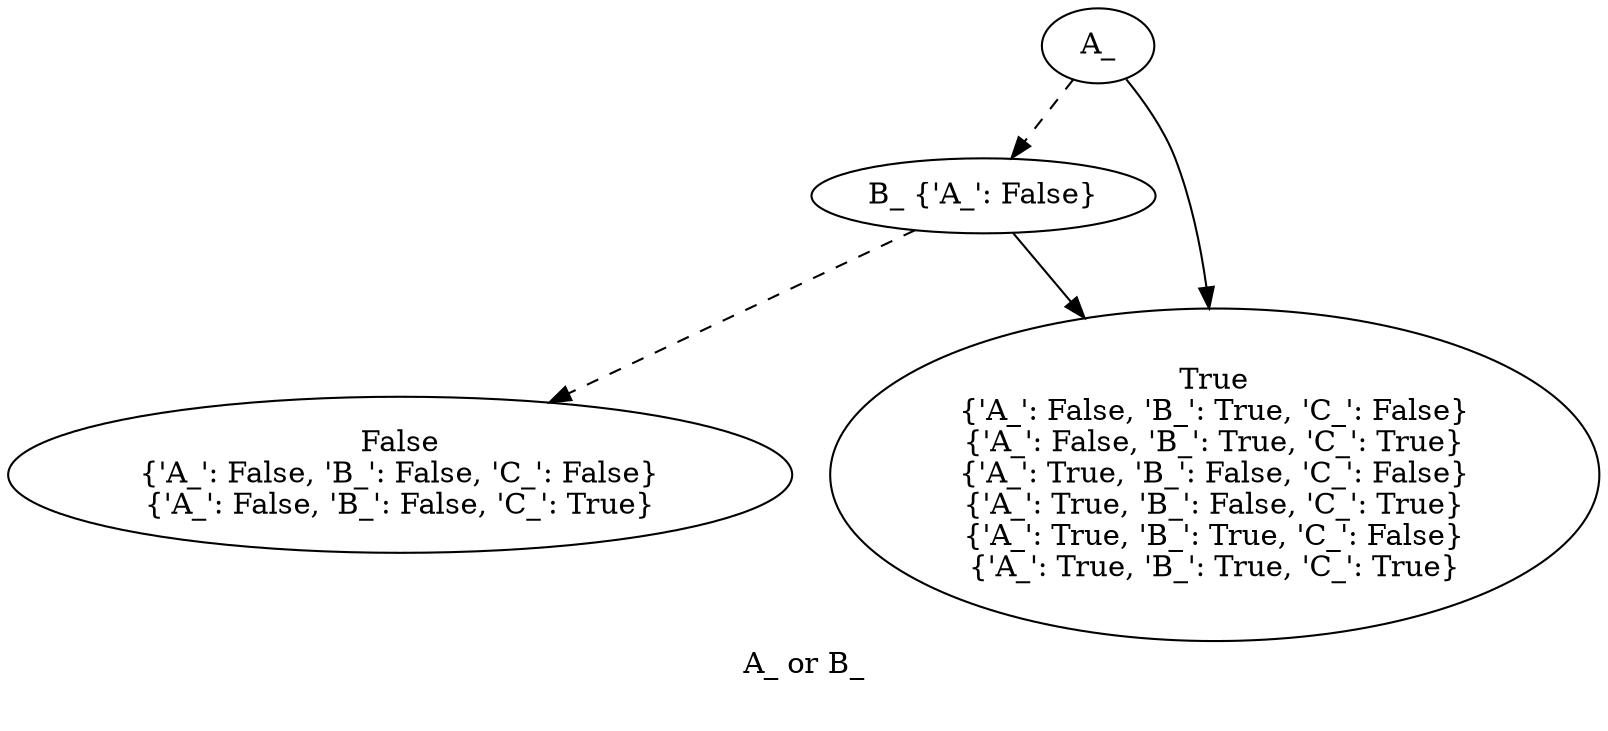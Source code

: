 digraph{
label="A_ or B_\n\n"
2811890392784[label=A_]2811890393296[label="B_ {'A_': False}"]
2811890392784 -> 2811890393296[style=dashed]
2811890393680[label="False
{'A_': False, 'B_': False, 'C_': False}
{'A_': False, 'B_': False, 'C_': True}"]
2811890393296 -> 2811890393680[style=dashed]
2811890393808[label="True
{'A_': False, 'B_': True, 'C_': False}
{'A_': False, 'B_': True, 'C_': True}
{'A_': True, 'B_': False, 'C_': False}
{'A_': True, 'B_': False, 'C_': True}
{'A_': True, 'B_': True, 'C_': False}
{'A_': True, 'B_': True, 'C_': True}"]
2811890393296 -> 2811890393808
2811890393808[label="True
{'A_': False, 'B_': True, 'C_': False}
{'A_': False, 'B_': True, 'C_': True}
{'A_': True, 'B_': False, 'C_': False}
{'A_': True, 'B_': False, 'C_': True}
{'A_': True, 'B_': True, 'C_': False}
{'A_': True, 'B_': True, 'C_': True}"]
2811890392784 -> 2811890393808
}